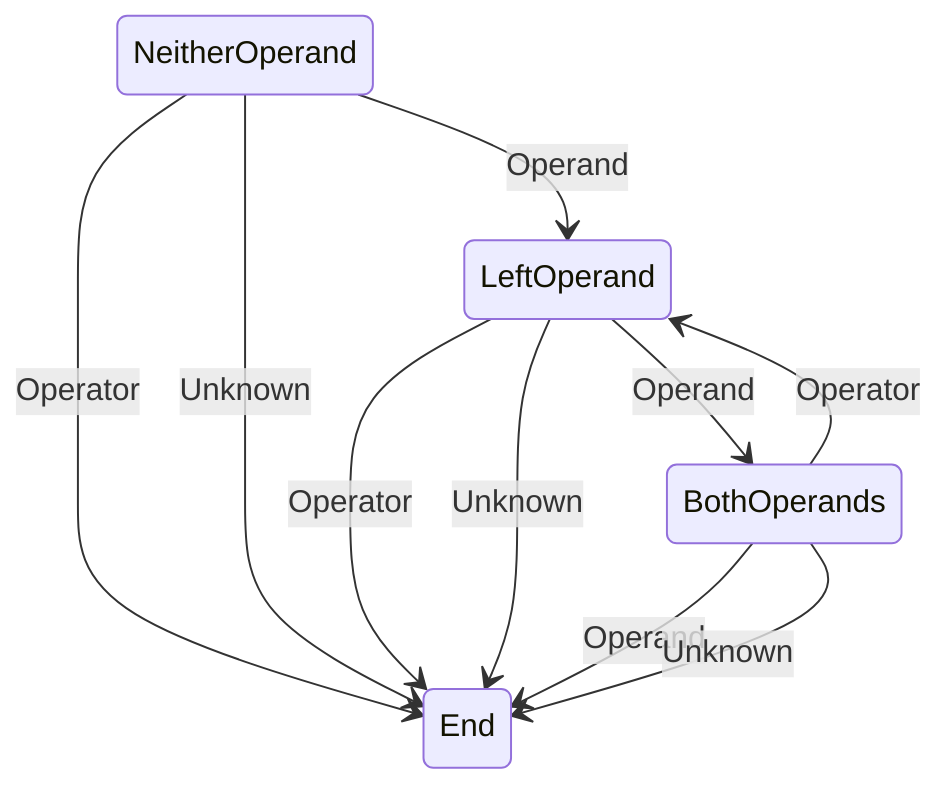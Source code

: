 stateDiagram-v2
    NeitherOperand --> LeftOperand: Operand
    NeitherOperand --> End: Operator
    NeitherOperand --> End: Unknown
    LeftOperand --> BothOperands: Operand
    LeftOperand --> End: Operator
    LeftOperand --> End: Unknown
    BothOperands --> End: Operand
    BothOperands --> LeftOperand: Operator
    BothOperands --> End: Unknown